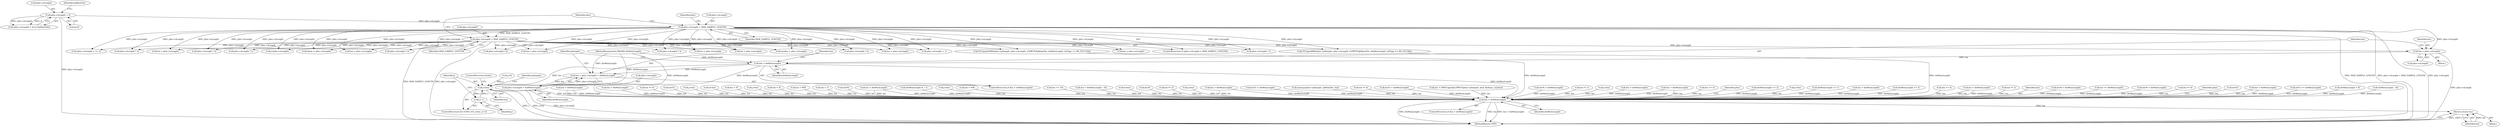 digraph "0_gstreamer_bc2cdd57d549ab3ba59782e9b395d0cd683fd3ac@pointer" {
"1000200" [label="(Call,len = pIns->nLength)"];
"1000139" [label="(Call,pIns->nLength = MAX_SAMPLE_LENGTH)"];
"1000134" [label="(Call,pIns->nLength > MAX_SAMPLE_LENGTH)"];
"1000124" [label="(Call,pIns->nLength < 4)"];
"1000206" [label="(Call,len > dwMemLength)"];
"1000209" [label="(Call,len = pIns->nLength = dwMemLength)"];
"1000227" [label="(Call,j<len)"];
"1000230" [label="(Call,j++)"];
"1002016" [label="(Call,len > dwMemLength)"];
"1002043" [label="(Return,return len;)"];
"1000211" [label="(Call,pIns->nLength = dwMemLength)"];
"1000391" [label="(Call,len += 16)"];
"1000308" [label="(Call,len > dwMemLength - 16)"];
"1000199" [label="(Block,)"];
"1000243" [label="(ControlStructure,break;)"];
"1001826" [label="(Call,k<len)"];
"1001228" [label="(Call,len-9)"];
"1000207" [label="(Identifier,len)"];
"1000836" [label="(Call,len = pIns->nLength)"];
"1000230" [label="(Call,j++)"];
"1000694" [label="(Call,len *= 2)"];
"1002045" [label="(MethodReturn,UINT)"];
"1000485" [label="(Call,j<len)"];
"1000128" [label="(Literal,4)"];
"1000577" [label="(Call,len > dwMemLength)"];
"1000741" [label="(Call,len*2 > dwMemLength)"];
"1002009" [label="(Call,memcpy(pIns->pSample, lpMemFile, len))"];
"1000218" [label="(Identifier,pSample)"];
"1000926" [label="(Call,len *= 4)"];
"1001002" [label="(Call,len*2 > dwMemLength)"];
"1001511" [label="(Call,len = DMFUnpack((LPBYTE)pIns->pSample, ibuf, ibufmax, maxlen))"];
"1000134" [label="(Call,pIns->nLength > MAX_SAMPLE_LENGTH)"];
"1000139" [label="(Call,pIns->nLength = MAX_SAMPLE_LENGTH)"];
"1001093" [label="(Call,len*4 > dwMemLength)"];
"1000206" [label="(Call,len > dwMemLength)"];
"1000809" [label="(Call,len *= 2)"];
"1000277" [label="(Call,j<len)"];
"1000125" [label="(Call,pIns->nLength)"];
"1000620" [label="(Call,pIns->nLength * 2)"];
"1000965" [label="(Call,ITUnpack16Bit(pIns->pSample, pIns->nLength, (LPBYTE)lpMemFile, dwMemLength, (nFlags == RS_IT21516)))"];
"1000513" [label="(Call,len > dwMemLength)"];
"1002016" [label="(Call,len > dwMemLength)"];
"1001527" [label="(Call,pIns->nLength * 3)"];
"1000405" [label="(Call,len > dwMemLength)"];
"1001320" [label="(Call,len >= 4)"];
"1002018" [label="(Identifier,dwMemLength)"];
"1001366" [label="(Call,j<pIns->nLength)"];
"1000205" [label="(ControlStructure,if (len > dwMemLength))"];
"1002022" [label="(Identifier,pIns)"];
"1000212" [label="(Call,pIns->nLength)"];
"1000996" [label="(Call,len = pIns->nLength)"];
"1001100" [label="(Call,dwMemLength >> 2)"];
"1000432" [label="(Call,j<len)"];
"1001009" [label="(Call,dwMemLength >> 1)"];
"1001203" [label="(Call,len > dwMemLength)"];
"1001917" [label="(Call,dwMemLength >> 2)"];
"1001478" [label="(Call,len >= 4)"];
"1000227" [label="(Call,j<len)"];
"1000200" [label="(Call,len = pIns->nLength)"];
"1000246" [label="(Call,len = pIns->nLength)"];
"1000224" [label="(Call,j=0)"];
"1000222" [label="(ControlStructure,for (UINT j=0; j<len; j++))"];
"1000231" [label="(Identifier,j)"];
"1000201" [label="(Identifier,len)"];
"1000234" [label="(Identifier,pSample)"];
"1000209" [label="(Call,len = pIns->nLength = dwMemLength)"];
"1001483" [label="(Call,maxlen = pIns->nLength)"];
"1001245" [label="(Call,len > dwMemLength)"];
"1001068" [label="(Call,len *= 2)"];
"1002017" [label="(Identifier,len)"];
"1000143" [label="(Identifier,MAX_SAMPLE_LENGTH)"];
"1001910" [label="(Call,len*4 > dwMemLength)"];
"1000105" [label="(MethodParameterIn,DWORD dwMemLength)"];
"1000140" [label="(Call,pIns->nLength)"];
"1000130" [label="(Identifier,lpMemFile)"];
"1000571" [label="(Call,pIns->nLength * 2)"];
"1000463" [label="(Call,len <= dwMemLength)"];
"1000856" [label="(Call,len*4 > dwMemLength)"];
"1000507" [label="(Call,pIns->nLength * 2)"];
"1000950" [label="(Call,ITUnpack8Bit(pIns->pSample, pIns->nLength, (LPBYTE)lpMemFile, dwMemLength, (nFlags == RS_IT2158)))"];
"1000106" [label="(Block,)"];
"1001988" [label="(Call,len *= 4)"];
"1000133" [label="(ControlStructure,if (pIns->nLength > MAX_SAMPLE_LENGTH))"];
"1002044" [label="(Identifier,len)"];
"1000141" [label="(Identifier,pIns)"];
"1002042" [label="(Identifier,pIns)"];
"1000300" [label="(Call,(pIns->nLength + 1) / 2)"];
"1000208" [label="(Identifier,dwMemLength)"];
"1000457" [label="(Call,pIns->nLength * 2)"];
"1000211" [label="(Call,pIns->nLength = dwMemLength)"];
"1000627" [label="(Call,len*2)"];
"1001542" [label="(Call,len > dwMemLength)"];
"1000626" [label="(Call,len*2 <= dwMemLength)"];
"1000721" [label="(Call,len = pIns->nLength)"];
"1001171" [label="(Call,dwMemLength > 9)"];
"1000310" [label="(Call,dwMemLength - 16)"];
"1000210" [label="(Identifier,len)"];
"1001993" [label="(Call,len = pIns->nLength)"];
"1002043" [label="(Return,return len;)"];
"1000252" [label="(Call,len > dwMemLength)"];
"1000202" [label="(Call,pIns->nLength)"];
"1001999" [label="(Call,len > dwMemLength)"];
"1000146" [label="(Identifier,pIns)"];
"1000399" [label="(Call,pIns->nLength * 2)"];
"1001161" [label="(Call,len *= 4)"];
"1001210" [label="(Call,dmax = pIns->nLength)"];
"1001239" [label="(Call,pIns->nLength * 2)"];
"1000742" [label="(Call,len*2)"];
"1000138" [label="(Identifier,MAX_SAMPLE_LENGTH)"];
"1000600" [label="(Call,j<len)"];
"1001653" [label="(Call,k<len)"];
"1001698" [label="(Call,pIns->nLength * 6)"];
"1001087" [label="(Call,len = pIns->nLength)"];
"1001167" [label="(Call,len = 9)"];
"1001904" [label="(Call,len = pIns->nLength)"];
"1000545" [label="(Call,j<len)"];
"1000938" [label="(Call,len < 4)"];
"1000124" [label="(Call,pIns->nLength < 4)"];
"1000135" [label="(Call,pIns->nLength)"];
"1000123" [label="(Call,(pIns->nLength < 4) || (!lpMemFile))"];
"1001720" [label="(Call,len > 8*8)"];
"1000522" [label="(Call,len > 1)"];
"1000301" [label="(Call,pIns->nLength + 1)"];
"1000857" [label="(Call,len*4)"];
"1001715" [label="(Call,len > dwMemLength)"];
"1002015" [label="(ControlStructure,if (len > dwMemLength))"];
"1000228" [label="(Identifier,j)"];
"1000518" [label="(Call,dwMemLength & ~1)"];
"1001295" [label="(Call,j<len)"];
"1001547" [label="(Call,len > 4*8)"];
"1000215" [label="(Identifier,dwMemLength)"];
"1000229" [label="(Identifier,len)"];
"1000200" -> "1000199"  [label="AST: "];
"1000200" -> "1000202"  [label="CFG: "];
"1000201" -> "1000200"  [label="AST: "];
"1000202" -> "1000200"  [label="AST: "];
"1000207" -> "1000200"  [label="CFG: "];
"1000200" -> "1002045"  [label="DDG: pIns->nLength"];
"1000139" -> "1000200"  [label="DDG: pIns->nLength"];
"1000134" -> "1000200"  [label="DDG: pIns->nLength"];
"1000200" -> "1000206"  [label="DDG: len"];
"1000139" -> "1000133"  [label="AST: "];
"1000139" -> "1000143"  [label="CFG: "];
"1000140" -> "1000139"  [label="AST: "];
"1000143" -> "1000139"  [label="AST: "];
"1000146" -> "1000139"  [label="CFG: "];
"1000139" -> "1002045"  [label="DDG: pIns->nLength"];
"1000139" -> "1002045"  [label="DDG: MAX_SAMPLE_LENGTH"];
"1000134" -> "1000139"  [label="DDG: MAX_SAMPLE_LENGTH"];
"1000139" -> "1000246"  [label="DDG: pIns->nLength"];
"1000139" -> "1000300"  [label="DDG: pIns->nLength"];
"1000139" -> "1000301"  [label="DDG: pIns->nLength"];
"1000139" -> "1000399"  [label="DDG: pIns->nLength"];
"1000139" -> "1000457"  [label="DDG: pIns->nLength"];
"1000139" -> "1000507"  [label="DDG: pIns->nLength"];
"1000139" -> "1000571"  [label="DDG: pIns->nLength"];
"1000139" -> "1000620"  [label="DDG: pIns->nLength"];
"1000139" -> "1000721"  [label="DDG: pIns->nLength"];
"1000139" -> "1000836"  [label="DDG: pIns->nLength"];
"1000139" -> "1000950"  [label="DDG: pIns->nLength"];
"1000139" -> "1000965"  [label="DDG: pIns->nLength"];
"1000139" -> "1000996"  [label="DDG: pIns->nLength"];
"1000139" -> "1001087"  [label="DDG: pIns->nLength"];
"1000139" -> "1001210"  [label="DDG: pIns->nLength"];
"1000139" -> "1001239"  [label="DDG: pIns->nLength"];
"1000139" -> "1001366"  [label="DDG: pIns->nLength"];
"1000139" -> "1001483"  [label="DDG: pIns->nLength"];
"1000139" -> "1001527"  [label="DDG: pIns->nLength"];
"1000139" -> "1001698"  [label="DDG: pIns->nLength"];
"1000139" -> "1001904"  [label="DDG: pIns->nLength"];
"1000139" -> "1001993"  [label="DDG: pIns->nLength"];
"1000134" -> "1000133"  [label="AST: "];
"1000134" -> "1000138"  [label="CFG: "];
"1000135" -> "1000134"  [label="AST: "];
"1000138" -> "1000134"  [label="AST: "];
"1000141" -> "1000134"  [label="CFG: "];
"1000146" -> "1000134"  [label="CFG: "];
"1000134" -> "1002045"  [label="DDG: pIns->nLength > MAX_SAMPLE_LENGTH"];
"1000134" -> "1002045"  [label="DDG: pIns->nLength"];
"1000134" -> "1002045"  [label="DDG: MAX_SAMPLE_LENGTH"];
"1000124" -> "1000134"  [label="DDG: pIns->nLength"];
"1000134" -> "1000246"  [label="DDG: pIns->nLength"];
"1000134" -> "1000300"  [label="DDG: pIns->nLength"];
"1000134" -> "1000301"  [label="DDG: pIns->nLength"];
"1000134" -> "1000399"  [label="DDG: pIns->nLength"];
"1000134" -> "1000457"  [label="DDG: pIns->nLength"];
"1000134" -> "1000507"  [label="DDG: pIns->nLength"];
"1000134" -> "1000571"  [label="DDG: pIns->nLength"];
"1000134" -> "1000620"  [label="DDG: pIns->nLength"];
"1000134" -> "1000721"  [label="DDG: pIns->nLength"];
"1000134" -> "1000836"  [label="DDG: pIns->nLength"];
"1000134" -> "1000950"  [label="DDG: pIns->nLength"];
"1000134" -> "1000965"  [label="DDG: pIns->nLength"];
"1000134" -> "1000996"  [label="DDG: pIns->nLength"];
"1000134" -> "1001087"  [label="DDG: pIns->nLength"];
"1000134" -> "1001210"  [label="DDG: pIns->nLength"];
"1000134" -> "1001239"  [label="DDG: pIns->nLength"];
"1000134" -> "1001366"  [label="DDG: pIns->nLength"];
"1000134" -> "1001483"  [label="DDG: pIns->nLength"];
"1000134" -> "1001527"  [label="DDG: pIns->nLength"];
"1000134" -> "1001698"  [label="DDG: pIns->nLength"];
"1000134" -> "1001904"  [label="DDG: pIns->nLength"];
"1000134" -> "1001993"  [label="DDG: pIns->nLength"];
"1000124" -> "1000123"  [label="AST: "];
"1000124" -> "1000128"  [label="CFG: "];
"1000125" -> "1000124"  [label="AST: "];
"1000128" -> "1000124"  [label="AST: "];
"1000130" -> "1000124"  [label="CFG: "];
"1000123" -> "1000124"  [label="CFG: "];
"1000124" -> "1002045"  [label="DDG: pIns->nLength"];
"1000124" -> "1000123"  [label="DDG: pIns->nLength"];
"1000124" -> "1000123"  [label="DDG: 4"];
"1000206" -> "1000205"  [label="AST: "];
"1000206" -> "1000208"  [label="CFG: "];
"1000207" -> "1000206"  [label="AST: "];
"1000208" -> "1000206"  [label="AST: "];
"1000210" -> "1000206"  [label="CFG: "];
"1000218" -> "1000206"  [label="CFG: "];
"1000105" -> "1000206"  [label="DDG: dwMemLength"];
"1000206" -> "1000209"  [label="DDG: dwMemLength"];
"1000206" -> "1000211"  [label="DDG: dwMemLength"];
"1000206" -> "1000227"  [label="DDG: len"];
"1000206" -> "1002016"  [label="DDG: dwMemLength"];
"1000209" -> "1000205"  [label="AST: "];
"1000209" -> "1000211"  [label="CFG: "];
"1000210" -> "1000209"  [label="AST: "];
"1000211" -> "1000209"  [label="AST: "];
"1000218" -> "1000209"  [label="CFG: "];
"1000211" -> "1000209"  [label="DDG: pIns->nLength"];
"1000105" -> "1000209"  [label="DDG: dwMemLength"];
"1000209" -> "1000227"  [label="DDG: len"];
"1000227" -> "1000222"  [label="AST: "];
"1000227" -> "1000229"  [label="CFG: "];
"1000228" -> "1000227"  [label="AST: "];
"1000229" -> "1000227"  [label="AST: "];
"1000234" -> "1000227"  [label="CFG: "];
"1000243" -> "1000227"  [label="CFG: "];
"1000227" -> "1002045"  [label="DDG: j<len"];
"1000227" -> "1002045"  [label="DDG: j"];
"1000224" -> "1000227"  [label="DDG: j"];
"1000230" -> "1000227"  [label="DDG: j"];
"1000227" -> "1000230"  [label="DDG: j"];
"1000227" -> "1002016"  [label="DDG: len"];
"1000230" -> "1000222"  [label="AST: "];
"1000230" -> "1000231"  [label="CFG: "];
"1000231" -> "1000230"  [label="AST: "];
"1000228" -> "1000230"  [label="CFG: "];
"1002016" -> "1002015"  [label="AST: "];
"1002016" -> "1002018"  [label="CFG: "];
"1002017" -> "1002016"  [label="AST: "];
"1002018" -> "1002016"  [label="AST: "];
"1002022" -> "1002016"  [label="CFG: "];
"1002042" -> "1002016"  [label="CFG: "];
"1002016" -> "1002045"  [label="DDG: dwMemLength"];
"1002016" -> "1002045"  [label="DDG: len"];
"1002016" -> "1002045"  [label="DDG: len > dwMemLength"];
"1000308" -> "1002016"  [label="DDG: len"];
"1001511" -> "1002016"  [label="DDG: len"];
"1001245" -> "1002016"  [label="DDG: len"];
"1001245" -> "1002016"  [label="DDG: dwMemLength"];
"1000577" -> "1002016"  [label="DDG: len"];
"1000577" -> "1002016"  [label="DDG: dwMemLength"];
"1001720" -> "1002016"  [label="DDG: len"];
"1001167" -> "1002016"  [label="DDG: len"];
"1000405" -> "1002016"  [label="DDG: len"];
"1000405" -> "1002016"  [label="DDG: dwMemLength"];
"1001161" -> "1002016"  [label="DDG: len"];
"1001295" -> "1002016"  [label="DDG: len"];
"1000857" -> "1002016"  [label="DDG: len"];
"1000809" -> "1002016"  [label="DDG: len"];
"1000938" -> "1002016"  [label="DDG: len"];
"1001988" -> "1002016"  [label="DDG: len"];
"1000694" -> "1002016"  [label="DDG: len"];
"1000252" -> "1002016"  [label="DDG: len"];
"1000252" -> "1002016"  [label="DDG: dwMemLength"];
"1001228" -> "1002016"  [label="DDG: len"];
"1000391" -> "1002016"  [label="DDG: len"];
"1000600" -> "1002016"  [label="DDG: len"];
"1001542" -> "1002016"  [label="DDG: len"];
"1001542" -> "1002016"  [label="DDG: dwMemLength"];
"1001320" -> "1002016"  [label="DDG: len"];
"1000926" -> "1002016"  [label="DDG: len"];
"1000432" -> "1002016"  [label="DDG: len"];
"1001715" -> "1002016"  [label="DDG: len"];
"1001715" -> "1002016"  [label="DDG: dwMemLength"];
"1001826" -> "1002016"  [label="DDG: len"];
"1000627" -> "1002016"  [label="DDG: len"];
"1001068" -> "1002016"  [label="DDG: len"];
"1000742" -> "1002016"  [label="DDG: len"];
"1001478" -> "1002016"  [label="DDG: len"];
"1002009" -> "1002016"  [label="DDG: len"];
"1001653" -> "1002016"  [label="DDG: len"];
"1000522" -> "1002016"  [label="DDG: len"];
"1000545" -> "1002016"  [label="DDG: len"];
"1000485" -> "1002016"  [label="DDG: len"];
"1001547" -> "1002016"  [label="DDG: len"];
"1000277" -> "1002016"  [label="DDG: len"];
"1001203" -> "1002016"  [label="DDG: dwMemLength"];
"1000463" -> "1002016"  [label="DDG: dwMemLength"];
"1000513" -> "1002016"  [label="DDG: dwMemLength"];
"1000856" -> "1002016"  [label="DDG: dwMemLength"];
"1001100" -> "1002016"  [label="DDG: dwMemLength"];
"1000626" -> "1002016"  [label="DDG: dwMemLength"];
"1001171" -> "1002016"  [label="DDG: dwMemLength"];
"1001093" -> "1002016"  [label="DDG: dwMemLength"];
"1001917" -> "1002016"  [label="DDG: dwMemLength"];
"1001999" -> "1002016"  [label="DDG: dwMemLength"];
"1000310" -> "1002016"  [label="DDG: dwMemLength"];
"1000741" -> "1002016"  [label="DDG: dwMemLength"];
"1000965" -> "1002016"  [label="DDG: dwMemLength"];
"1000518" -> "1002016"  [label="DDG: dwMemLength"];
"1001910" -> "1002016"  [label="DDG: dwMemLength"];
"1000950" -> "1002016"  [label="DDG: dwMemLength"];
"1001002" -> "1002016"  [label="DDG: dwMemLength"];
"1001009" -> "1002016"  [label="DDG: dwMemLength"];
"1000105" -> "1002016"  [label="DDG: dwMemLength"];
"1002016" -> "1002043"  [label="DDG: len"];
"1002043" -> "1000106"  [label="AST: "];
"1002043" -> "1002044"  [label="CFG: "];
"1002044" -> "1002043"  [label="AST: "];
"1002045" -> "1002043"  [label="CFG: "];
"1002043" -> "1002045"  [label="DDG: <RET>"];
"1002044" -> "1002043"  [label="DDG: len"];
"1000211" -> "1000215"  [label="CFG: "];
"1000212" -> "1000211"  [label="AST: "];
"1000215" -> "1000211"  [label="AST: "];
"1000211" -> "1002045"  [label="DDG: pIns->nLength"];
"1000105" -> "1000211"  [label="DDG: dwMemLength"];
}
